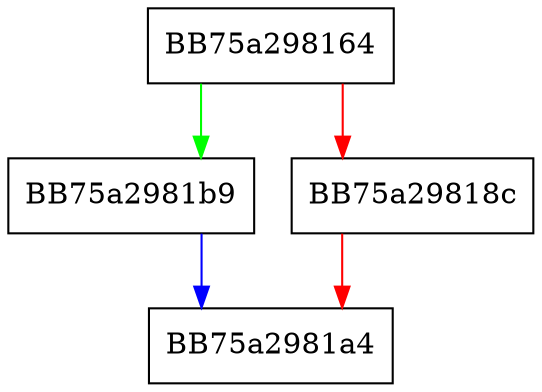 digraph growOp3 {
  node [shape="box"];
  graph [splines=ortho];
  BB75a298164 -> BB75a2981b9 [color="green"];
  BB75a298164 -> BB75a29818c [color="red"];
  BB75a29818c -> BB75a2981a4 [color="red"];
  BB75a2981b9 -> BB75a2981a4 [color="blue"];
}